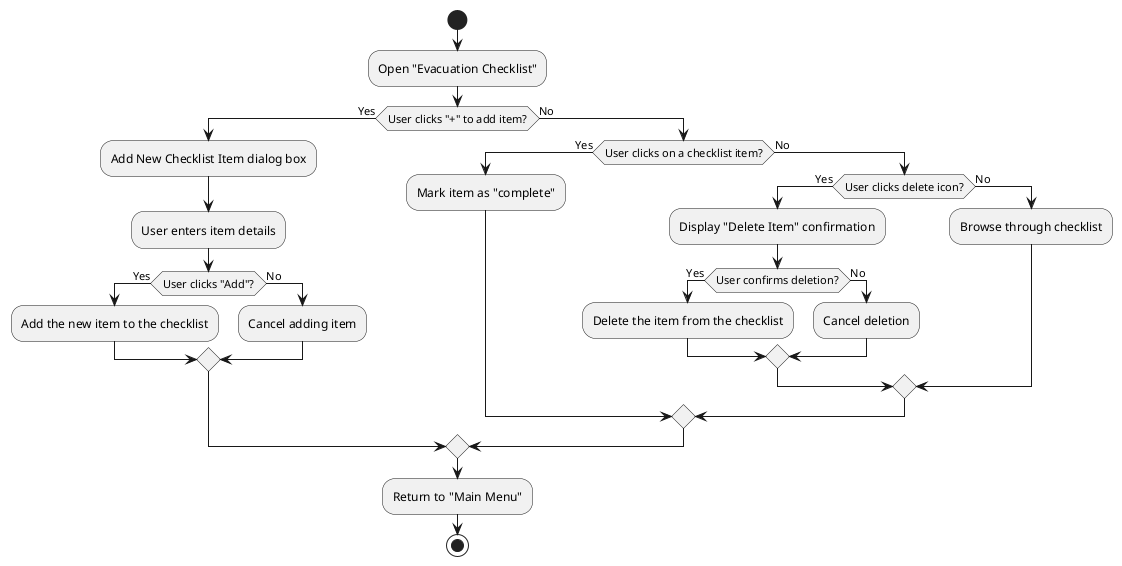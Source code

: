@startuml
start
:Open "Evacuation Checklist";
    if (User clicks "+" to add item?) then (Yes)
        :Add New Checklist Item dialog box;
        :User enters item details;
        if (User clicks "Add"?) then (Yes)
            :Add the new item to the checklist;
        else (No)
            :Cancel adding item;
        endif
    else (No)
        if (User clicks on a checklist item?) then (Yes)
            :Mark item as "complete";
        else (No)
            if (User clicks delete icon?) then (Yes)
                :Display "Delete Item" confirmation;
                if (User confirms deletion?) then (Yes)
                    :Delete the item from the checklist;
                else (No)
                    :Cancel deletion;
                endif
            else (No)
                :Browse through checklist;
            endif
        endif
    endif
:Return to "Main Menu";
stop
@enduml